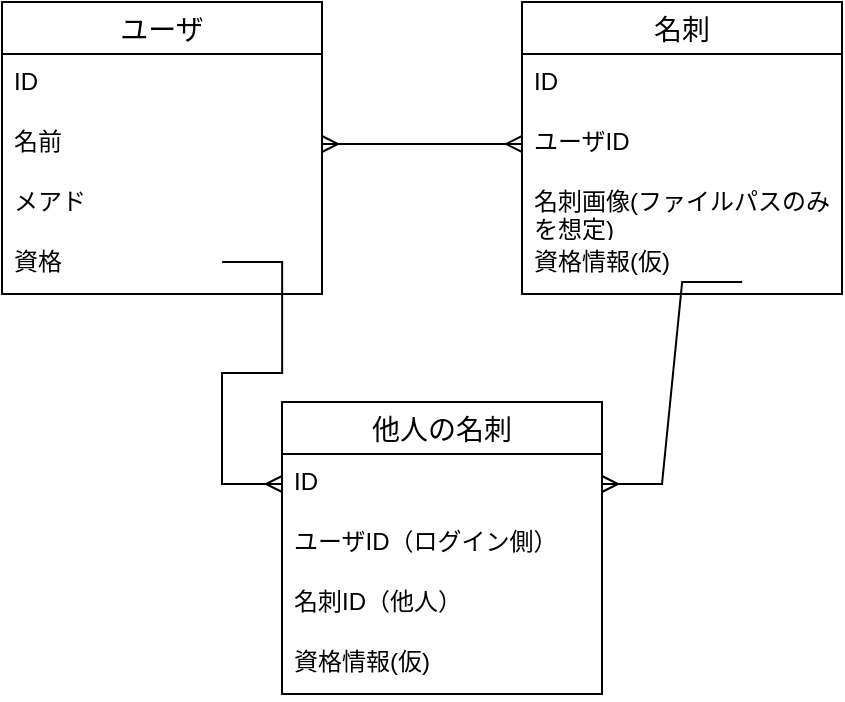 <mxfile version="21.8.1" type="github">
  <diagram name="ページ1" id="ZXSNm8SZtczGLuoaH8me">
    <mxGraphModel dx="1144" dy="581" grid="1" gridSize="10" guides="1" tooltips="1" connect="1" arrows="1" fold="1" page="1" pageScale="1" pageWidth="827" pageHeight="1169" math="0" shadow="0">
      <root>
        <mxCell id="0" />
        <mxCell id="1" parent="0" />
        <mxCell id="Fo4GQWxAy8LLEFquliIR-1" value="ユーザ" style="swimlane;fontStyle=0;childLayout=stackLayout;horizontal=1;startSize=26;horizontalStack=0;resizeParent=1;resizeParentMax=0;resizeLast=0;collapsible=1;marginBottom=0;align=center;fontSize=14;" parent="1" vertex="1">
          <mxGeometry x="140" y="100" width="160" height="146" as="geometry" />
        </mxCell>
        <mxCell id="Fo4GQWxAy8LLEFquliIR-2" value="ID&lt;br&gt;" style="text;strokeColor=none;fillColor=none;spacingLeft=4;spacingRight=4;overflow=hidden;rotatable=0;points=[[0,0.5],[1,0.5]];portConstraint=eastwest;fontSize=12;whiteSpace=wrap;html=1;" parent="Fo4GQWxAy8LLEFquliIR-1" vertex="1">
          <mxGeometry y="26" width="160" height="30" as="geometry" />
        </mxCell>
        <mxCell id="Fo4GQWxAy8LLEFquliIR-4" value="名前&lt;span style=&quot;white-space: pre;&quot;&gt;&#x9;&lt;/span&gt;" style="text;strokeColor=none;fillColor=none;spacingLeft=4;spacingRight=4;overflow=hidden;rotatable=0;points=[[0,0.5],[1,0.5]];portConstraint=eastwest;fontSize=12;whiteSpace=wrap;html=1;" parent="Fo4GQWxAy8LLEFquliIR-1" vertex="1">
          <mxGeometry y="56" width="160" height="30" as="geometry" />
        </mxCell>
        <mxCell id="Fo4GQWxAy8LLEFquliIR-3" value="メアド" style="text;strokeColor=none;fillColor=none;spacingLeft=4;spacingRight=4;overflow=hidden;rotatable=0;points=[[0,0.5],[1,0.5]];portConstraint=eastwest;fontSize=12;whiteSpace=wrap;html=1;" parent="Fo4GQWxAy8LLEFquliIR-1" vertex="1">
          <mxGeometry y="86" width="160" height="30" as="geometry" />
        </mxCell>
        <mxCell id="_erxuHdbFsbT8ePFSFY7-2" value="資格" style="text;strokeColor=none;fillColor=none;spacingLeft=4;spacingRight=4;overflow=hidden;rotatable=0;points=[[0,0.5],[1,0.5]];portConstraint=eastwest;fontSize=12;whiteSpace=wrap;html=1;" vertex="1" parent="Fo4GQWxAy8LLEFquliIR-1">
          <mxGeometry y="116" width="160" height="30" as="geometry" />
        </mxCell>
        <mxCell id="_erxuHdbFsbT8ePFSFY7-3" value="名刺" style="swimlane;fontStyle=0;childLayout=stackLayout;horizontal=1;startSize=26;horizontalStack=0;resizeParent=1;resizeParentMax=0;resizeLast=0;collapsible=1;marginBottom=0;align=center;fontSize=14;" vertex="1" parent="1">
          <mxGeometry x="400" y="100" width="160" height="146" as="geometry" />
        </mxCell>
        <mxCell id="_erxuHdbFsbT8ePFSFY7-4" value="ID&lt;br&gt;" style="text;strokeColor=none;fillColor=none;spacingLeft=4;spacingRight=4;overflow=hidden;rotatable=0;points=[[0,0.5],[1,0.5]];portConstraint=eastwest;fontSize=12;whiteSpace=wrap;html=1;" vertex="1" parent="_erxuHdbFsbT8ePFSFY7-3">
          <mxGeometry y="26" width="160" height="30" as="geometry" />
        </mxCell>
        <mxCell id="_erxuHdbFsbT8ePFSFY7-5" value="ユーザID" style="text;strokeColor=none;fillColor=none;spacingLeft=4;spacingRight=4;overflow=hidden;rotatable=0;points=[[0,0.5],[1,0.5]];portConstraint=eastwest;fontSize=12;whiteSpace=wrap;html=1;" vertex="1" parent="_erxuHdbFsbT8ePFSFY7-3">
          <mxGeometry y="56" width="160" height="30" as="geometry" />
        </mxCell>
        <mxCell id="_erxuHdbFsbT8ePFSFY7-6" value="名刺画像(ファイルパスのみを想定)" style="text;strokeColor=none;fillColor=none;spacingLeft=4;spacingRight=4;overflow=hidden;rotatable=0;points=[[0,0.5],[1,0.5]];portConstraint=eastwest;fontSize=12;whiteSpace=wrap;html=1;" vertex="1" parent="_erxuHdbFsbT8ePFSFY7-3">
          <mxGeometry y="86" width="160" height="30" as="geometry" />
        </mxCell>
        <mxCell id="_erxuHdbFsbT8ePFSFY7-7" value="資格情報(仮)" style="text;strokeColor=none;fillColor=none;spacingLeft=4;spacingRight=4;overflow=hidden;rotatable=0;points=[[0,0.5],[1,0.5]];portConstraint=eastwest;fontSize=12;whiteSpace=wrap;html=1;" vertex="1" parent="_erxuHdbFsbT8ePFSFY7-3">
          <mxGeometry y="116" width="160" height="30" as="geometry" />
        </mxCell>
        <mxCell id="_erxuHdbFsbT8ePFSFY7-8" value="他人の名刺" style="swimlane;fontStyle=0;childLayout=stackLayout;horizontal=1;startSize=26;horizontalStack=0;resizeParent=1;resizeParentMax=0;resizeLast=0;collapsible=1;marginBottom=0;align=center;fontSize=14;" vertex="1" parent="1">
          <mxGeometry x="280" y="300" width="160" height="146" as="geometry" />
        </mxCell>
        <mxCell id="_erxuHdbFsbT8ePFSFY7-9" value="ID&lt;br&gt;" style="text;strokeColor=none;fillColor=none;spacingLeft=4;spacingRight=4;overflow=hidden;rotatable=0;points=[[0,0.5],[1,0.5]];portConstraint=eastwest;fontSize=12;whiteSpace=wrap;html=1;" vertex="1" parent="_erxuHdbFsbT8ePFSFY7-8">
          <mxGeometry y="26" width="160" height="30" as="geometry" />
        </mxCell>
        <mxCell id="_erxuHdbFsbT8ePFSFY7-10" value="ユーザID（ログイン側）" style="text;strokeColor=none;fillColor=none;spacingLeft=4;spacingRight=4;overflow=hidden;rotatable=0;points=[[0,0.5],[1,0.5]];portConstraint=eastwest;fontSize=12;whiteSpace=wrap;html=1;" vertex="1" parent="_erxuHdbFsbT8ePFSFY7-8">
          <mxGeometry y="56" width="160" height="30" as="geometry" />
        </mxCell>
        <mxCell id="_erxuHdbFsbT8ePFSFY7-11" value="名刺ID（他人）" style="text;strokeColor=none;fillColor=none;spacingLeft=4;spacingRight=4;overflow=hidden;rotatable=0;points=[[0,0.5],[1,0.5]];portConstraint=eastwest;fontSize=12;whiteSpace=wrap;html=1;" vertex="1" parent="_erxuHdbFsbT8ePFSFY7-8">
          <mxGeometry y="86" width="160" height="30" as="geometry" />
        </mxCell>
        <mxCell id="_erxuHdbFsbT8ePFSFY7-12" value="資格情報(仮)" style="text;strokeColor=none;fillColor=none;spacingLeft=4;spacingRight=4;overflow=hidden;rotatable=0;points=[[0,0.5],[1,0.5]];portConstraint=eastwest;fontSize=12;whiteSpace=wrap;html=1;" vertex="1" parent="_erxuHdbFsbT8ePFSFY7-8">
          <mxGeometry y="116" width="160" height="30" as="geometry" />
        </mxCell>
        <mxCell id="_erxuHdbFsbT8ePFSFY7-14" value="" style="edgeStyle=entityRelationEdgeStyle;fontSize=12;html=1;endArrow=ERmany;startArrow=ERmany;rounded=0;exitX=1;exitY=0.5;exitDx=0;exitDy=0;entryX=0;entryY=0.5;entryDx=0;entryDy=0;" edge="1" parent="1" source="Fo4GQWxAy8LLEFquliIR-4" target="_erxuHdbFsbT8ePFSFY7-5">
          <mxGeometry width="100" height="100" relative="1" as="geometry">
            <mxPoint x="360" y="350" as="sourcePoint" />
            <mxPoint x="460" y="250" as="targetPoint" />
          </mxGeometry>
        </mxCell>
        <mxCell id="_erxuHdbFsbT8ePFSFY7-15" value="" style="edgeStyle=entityRelationEdgeStyle;fontSize=12;html=1;endArrow=ERmany;rounded=0;exitX=0.688;exitY=0.467;exitDx=0;exitDy=0;exitPerimeter=0;entryX=0;entryY=0.5;entryDx=0;entryDy=0;" edge="1" parent="1" source="_erxuHdbFsbT8ePFSFY7-2" target="_erxuHdbFsbT8ePFSFY7-9">
          <mxGeometry width="100" height="100" relative="1" as="geometry">
            <mxPoint x="250" y="270" as="sourcePoint" />
            <mxPoint x="260" y="350" as="targetPoint" />
          </mxGeometry>
        </mxCell>
        <mxCell id="_erxuHdbFsbT8ePFSFY7-17" value="" style="edgeStyle=entityRelationEdgeStyle;fontSize=12;html=1;endArrow=ERmany;rounded=0;exitX=0.688;exitY=0.8;exitDx=0;exitDy=0;exitPerimeter=0;entryX=1;entryY=0.5;entryDx=0;entryDy=0;" edge="1" parent="1" source="_erxuHdbFsbT8ePFSFY7-7" target="_erxuHdbFsbT8ePFSFY7-9">
          <mxGeometry width="100" height="100" relative="1" as="geometry">
            <mxPoint x="360" y="350" as="sourcePoint" />
            <mxPoint x="460" y="250" as="targetPoint" />
          </mxGeometry>
        </mxCell>
      </root>
    </mxGraphModel>
  </diagram>
</mxfile>
